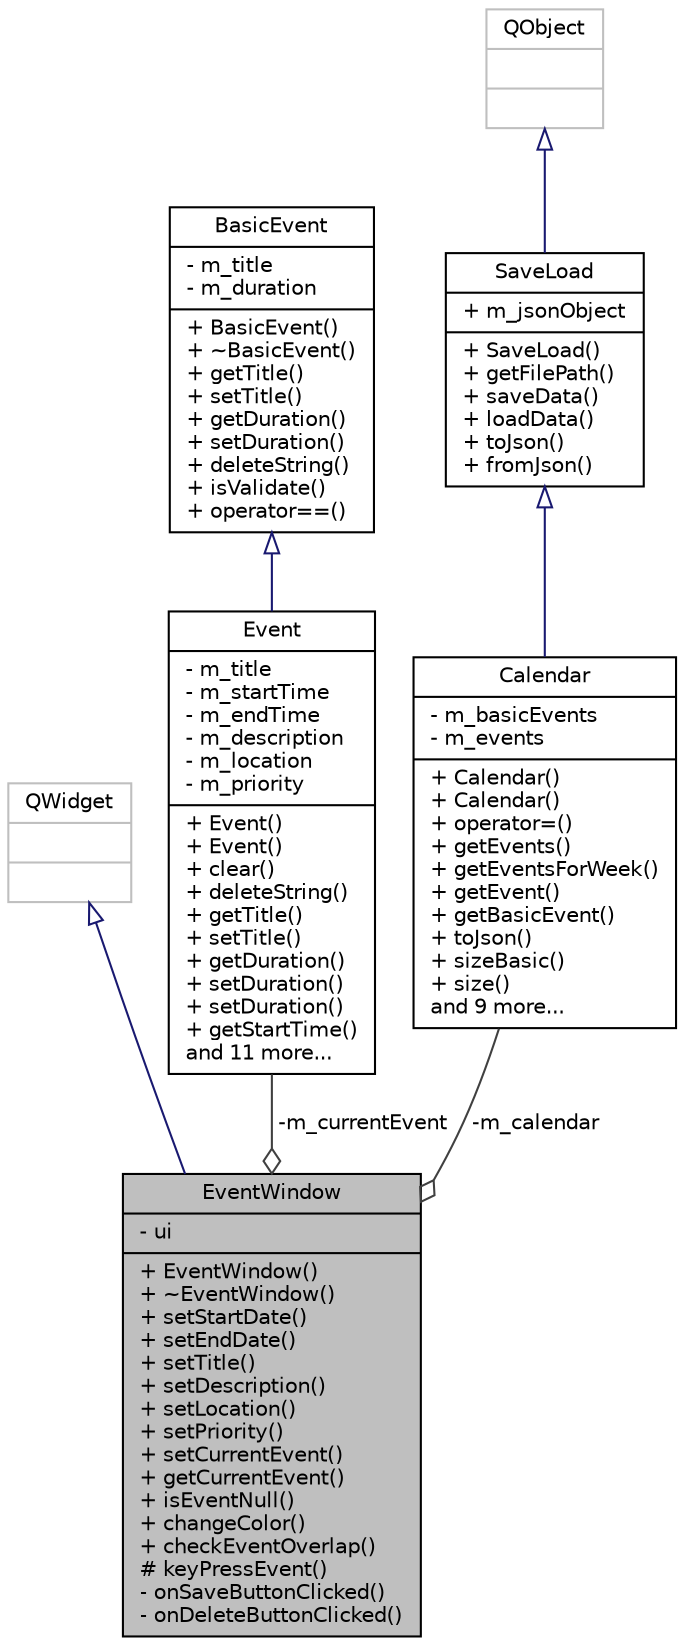 digraph "EventWindow"
{
 // LATEX_PDF_SIZE
  edge [fontname="Helvetica",fontsize="10",labelfontname="Helvetica",labelfontsize="10"];
  node [fontname="Helvetica",fontsize="10",shape=record];
  Node1 [label="{EventWindow\n|- ui\l|+ EventWindow()\l+ ~EventWindow()\l+ setStartDate()\l+ setEndDate()\l+ setTitle()\l+ setDescription()\l+ setLocation()\l+ setPriority()\l+ setCurrentEvent()\l+ getCurrentEvent()\l+ isEventNull()\l+ changeColor()\l+ checkEventOverlap()\l# keyPressEvent()\l- onSaveButtonClicked()\l- onDeleteButtonClicked()\l}",height=0.2,width=0.4,color="black", fillcolor="grey75", style="filled", fontcolor="black",tooltip=" "];
  Node2 -> Node1 [dir="back",color="midnightblue",fontsize="10",style="solid",arrowtail="onormal",fontname="Helvetica"];
  Node2 [label="{QWidget\n||}",height=0.2,width=0.4,color="grey75", fillcolor="white", style="filled",tooltip=" "];
  Node3 -> Node1 [color="grey25",fontsize="10",style="solid",label=" -m_currentEvent" ,arrowhead="odiamond",fontname="Helvetica"];
  Node3 [label="{Event\n|- m_title\l- m_startTime\l- m_endTime\l- m_description\l- m_location\l- m_priority\l|+ Event()\l+ Event()\l+ clear()\l+ deleteString()\l+ getTitle()\l+ setTitle()\l+ getDuration()\l+ setDuration()\l+ setDuration()\l+ getStartTime()\land 11 more...\l}",height=0.2,width=0.4,color="black", fillcolor="white", style="filled",URL="$classEvent.html",tooltip=" "];
  Node4 -> Node3 [dir="back",color="midnightblue",fontsize="10",style="solid",arrowtail="onormal",fontname="Helvetica"];
  Node4 [label="{BasicEvent\n|- m_title\l- m_duration\l|+ BasicEvent()\l+ ~BasicEvent()\l+ getTitle()\l+ setTitle()\l+ getDuration()\l+ setDuration()\l+ deleteString()\l+ isValidate()\l+ operator==()\l}",height=0.2,width=0.4,color="black", fillcolor="white", style="filled",URL="$classBasicEvent.html",tooltip=" "];
  Node5 -> Node1 [color="grey25",fontsize="10",style="solid",label=" -m_calendar" ,arrowhead="odiamond",fontname="Helvetica"];
  Node5 [label="{Calendar\n|- m_basicEvents\l- m_events\l|+ Calendar()\l+ Calendar()\l+ operator=()\l+ getEvents()\l+ getEventsForWeek()\l+ getEvent()\l+ getBasicEvent()\l+ toJson()\l+ sizeBasic()\l+ size()\land 9 more...\l}",height=0.2,width=0.4,color="black", fillcolor="white", style="filled",URL="$classCalendar.html",tooltip=" "];
  Node6 -> Node5 [dir="back",color="midnightblue",fontsize="10",style="solid",arrowtail="onormal",fontname="Helvetica"];
  Node6 [label="{SaveLoad\n|+ m_jsonObject\l|+ SaveLoad()\l+ getFilePath()\l+ saveData()\l+ loadData()\l+ toJson()\l+ fromJson()\l}",height=0.2,width=0.4,color="black", fillcolor="white", style="filled",URL="$classSaveLoad.html",tooltip=" "];
  Node7 -> Node6 [dir="back",color="midnightblue",fontsize="10",style="solid",arrowtail="onormal",fontname="Helvetica"];
  Node7 [label="{QObject\n||}",height=0.2,width=0.4,color="grey75", fillcolor="white", style="filled",tooltip=" "];
}
